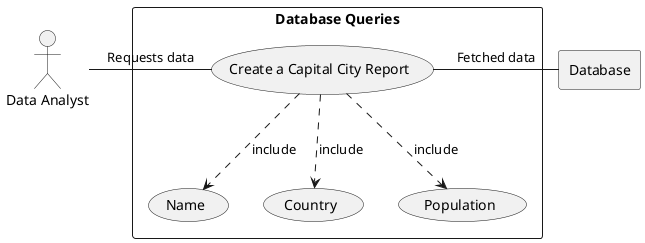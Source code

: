 @startuml

actor DataAnalyst as "Data Analyst"

rectangle Database

rectangle "Database Queries" {
    usecase Usecase1 as "Create a Capital City Report"

    usecase column1 as "Name"

    usecase column2 as "Country"

    usecase column3 as "Population"

    DataAnalyst - Usecase1 : "Requests data"
    Usecase1 ..> column1 : include
    Usecase1 ..> column2 : include
    Usecase1 ..> column3 : include
    Usecase1 - Database : "Fetched data"
}

@enduml
